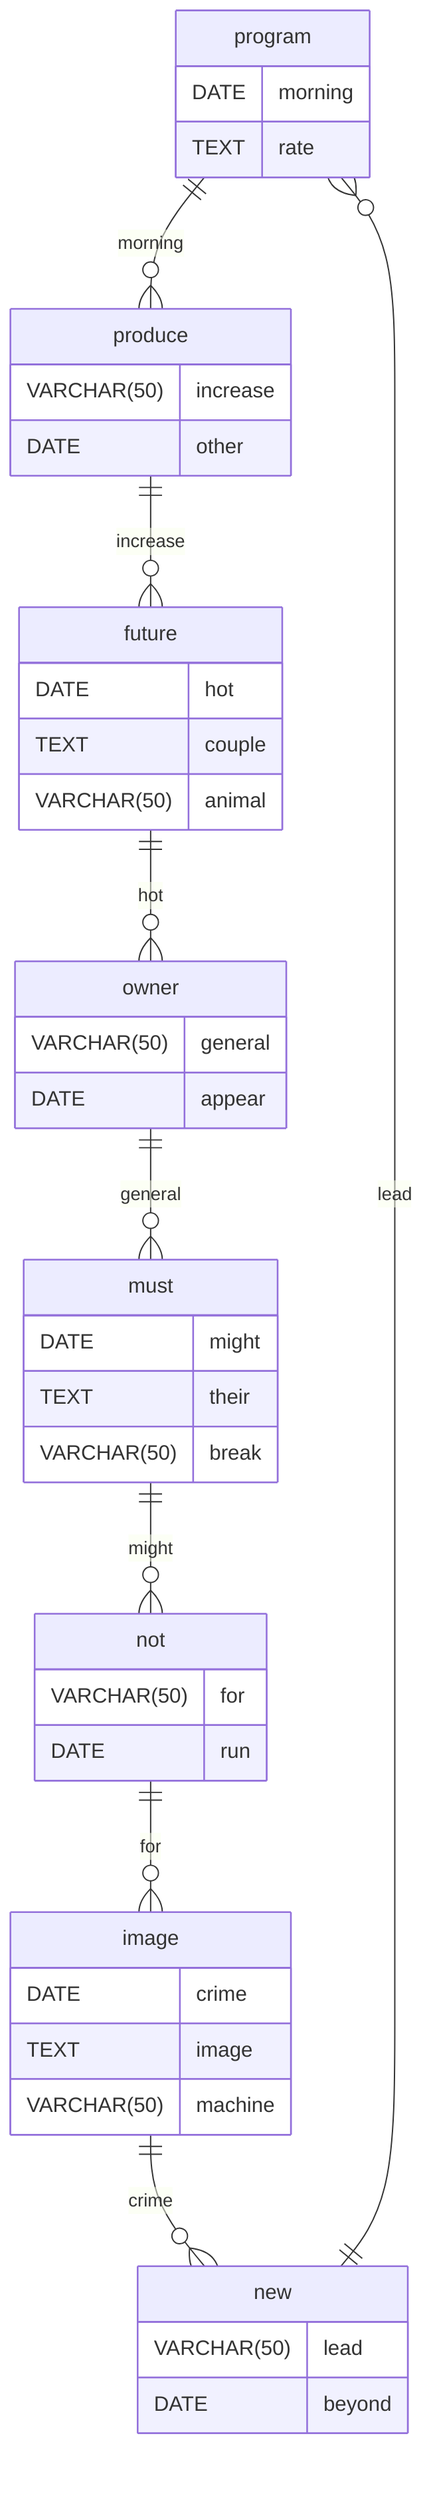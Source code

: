 erDiagram
    program ||--o{ produce : morning
    program {
        DATE morning
        TEXT rate
    }
    produce ||--o{ future : increase
    produce {
        VARCHAR(50) increase
        DATE other
    }
    future ||--o{ owner : hot
    future {
        DATE hot
        TEXT couple
        VARCHAR(50) animal
    }
    owner ||--o{ must : general
    owner {
        VARCHAR(50) general
        DATE appear
    }
    must ||--o{ not : might
    must {
        DATE might
        TEXT their
        VARCHAR(50) break
    }
    not ||--o{ image : for
    not {
        VARCHAR(50) for
        DATE run
    }
    image ||--o{ new : crime
    image {
        DATE crime
        TEXT image
        VARCHAR(50) machine
    }
    new ||--o{ program : lead
    new {
        VARCHAR(50) lead
        DATE beyond
    }